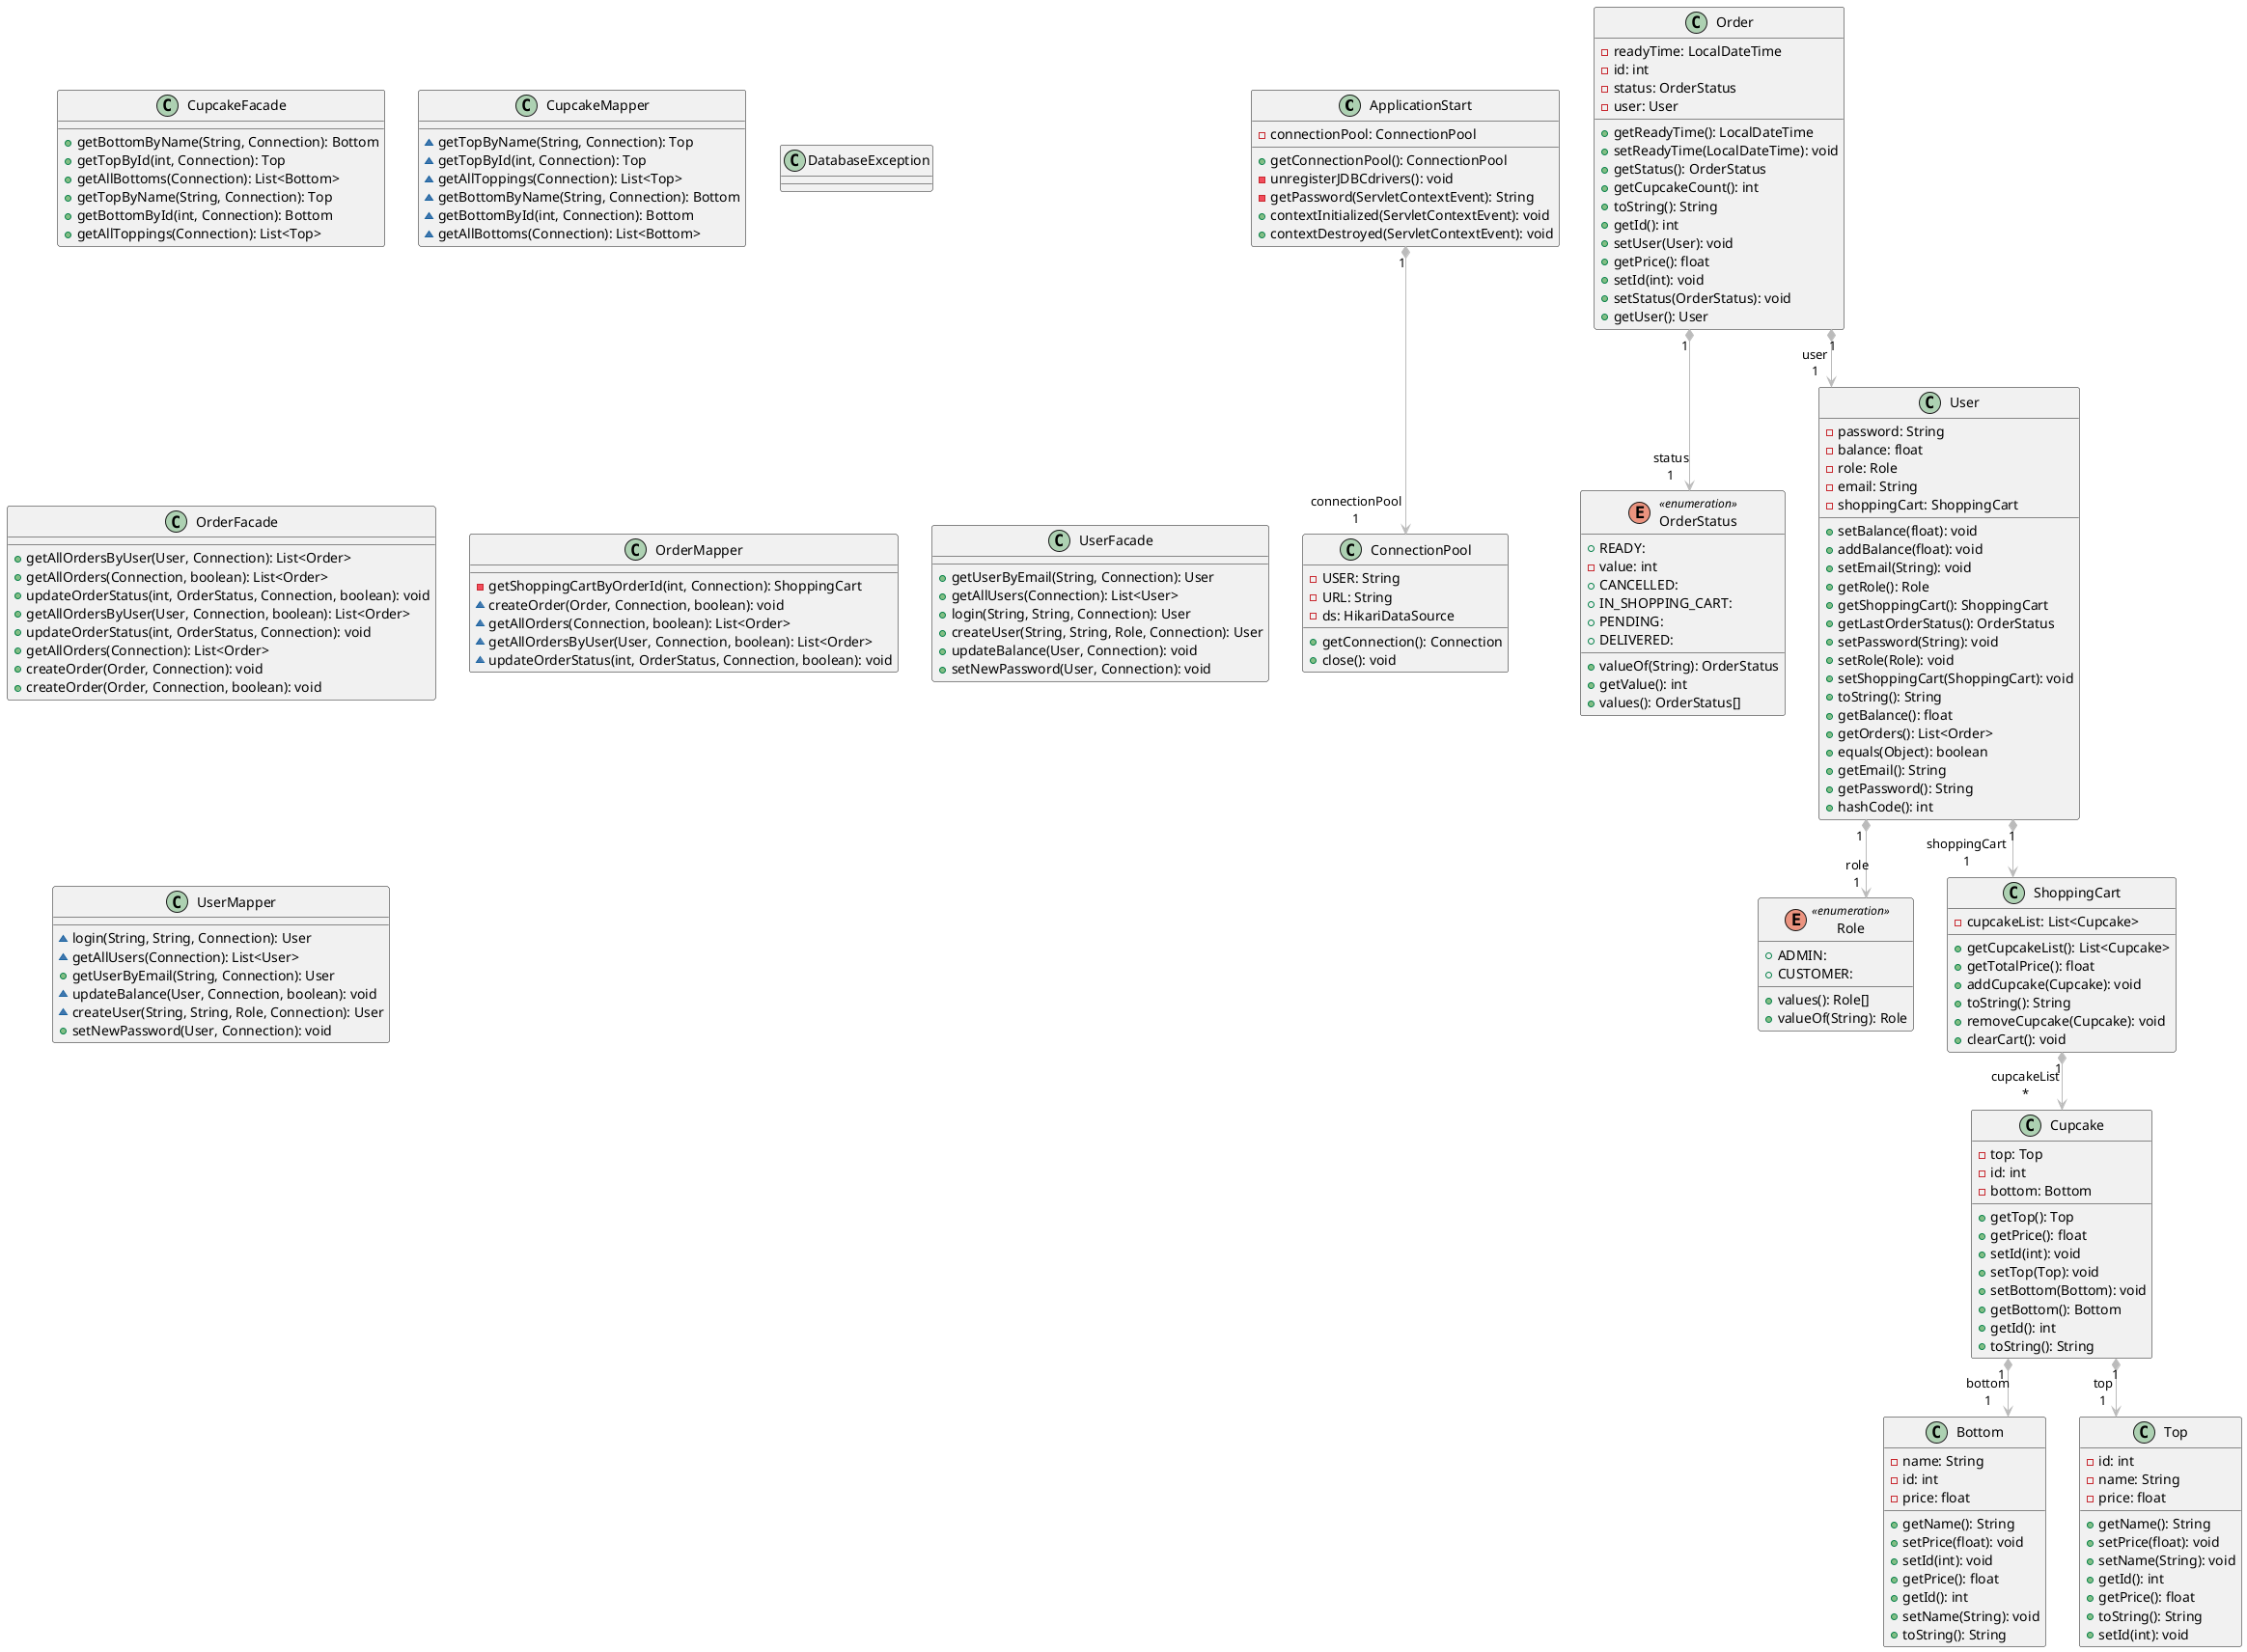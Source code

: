 @startuml

top to bottom direction
skinparam linetype ortho

class ApplicationStart {
  - connectionPool: ConnectionPool
  + getConnectionPool(): ConnectionPool
  - unregisterJDBCdrivers(): void
  - getPassword(ServletContextEvent): String
  + contextInitialized(ServletContextEvent): void
  + contextDestroyed(ServletContextEvent): void
}

class Bottom {
  - name: String
  - id: int
  - price: float
  + getName(): String
  + setPrice(float): void
  + setId(int): void
  + getPrice(): float
  + getId(): int
  + setName(String): void
  + toString(): String
}

class ConnectionPool {
  - USER: String
  - URL: String
  - ds: HikariDataSource
  + getConnection(): Connection
  + close(): void
}

class Cupcake {
  - top: Top
  - id: int
  - bottom: Bottom
  + getTop(): Top
  + getPrice(): float
  + setId(int): void
  + setTop(Top): void
  + setBottom(Bottom): void
  + getBottom(): Bottom
  + getId(): int
  + toString(): String
}

class CupcakeFacade {
  + getBottomByName(String, Connection): Bottom
  + getTopById(int, Connection): Top
  + getAllBottoms(Connection): List<Bottom>
  + getTopByName(String, Connection): Top
  + getBottomById(int, Connection): Bottom
  + getAllToppings(Connection): List<Top>
}

class CupcakeMapper {
  ~ getTopByName(String, Connection): Top
  ~ getTopById(int, Connection): Top
  ~ getAllToppings(Connection): List<Top>
  ~ getBottomByName(String, Connection): Bottom
  ~ getBottomById(int, Connection): Bottom
  ~ getAllBottoms(Connection): List<Bottom>
}

class DatabaseException

class Order {
  - readyTime: LocalDateTime
  - id: int
  - status: OrderStatus
  - user: User
  + getReadyTime(): LocalDateTime
  + setReadyTime(LocalDateTime): void
  + getStatus(): OrderStatus
  + getCupcakeCount(): int
  + toString(): String
  + getId(): int
  + setUser(User): void
  + getPrice(): float
  + setId(int): void
  + setStatus(OrderStatus): void
  + getUser(): User
}

class OrderFacade {
  + getAllOrdersByUser(User, Connection): List<Order>
  + getAllOrders(Connection, boolean): List<Order>
  + updateOrderStatus(int, OrderStatus, Connection, boolean): void
  + getAllOrdersByUser(User, Connection, boolean): List<Order>
  + updateOrderStatus(int, OrderStatus, Connection): void
  + getAllOrders(Connection): List<Order>
  + createOrder(Order, Connection): void
  + createOrder(Order, Connection, boolean): void
}

class OrderMapper {
  - getShoppingCartByOrderId(int, Connection): ShoppingCart
  ~ createOrder(Order, Connection, boolean): void
  ~ getAllOrders(Connection, boolean): List<Order>
  ~ getAllOrdersByUser(User, Connection, boolean): List<Order>
  ~ updateOrderStatus(int, OrderStatus, Connection, boolean): void
}

enum OrderStatus << enumeration >> {
  + READY:
  - value: int
  + CANCELLED:
  + IN_SHOPPING_CART:
  + PENDING:
  + DELIVERED:
  + valueOf(String): OrderStatus
  + getValue(): int
  + values(): OrderStatus[]
}

enum Role << enumeration >> {
  + ADMIN:
  + CUSTOMER:
  + values(): Role[]
  + valueOf(String): Role
}

class ShoppingCart {
  - cupcakeList: List<Cupcake>
  + getCupcakeList(): List<Cupcake>
  + getTotalPrice(): float
  + addCupcake(Cupcake): void
  + toString(): String
  + removeCupcake(Cupcake): void
  + clearCart(): void
}

class Top {
  - id: int
  - name: String
  - price: float
  + getName(): String
  + setPrice(float): void
  + setName(String): void
  + getId(): int
  + getPrice(): float
  + toString(): String
  + setId(int): void
}

class User {
  - password: String
  - balance: float
  - role: Role
  - email: String
  - shoppingCart: ShoppingCart
  + setBalance(float): void
  + addBalance(float): void
  + setEmail(String): void
  + getRole(): Role
  + getShoppingCart(): ShoppingCart
  + getLastOrderStatus(): OrderStatus
  + setPassword(String): void
  + setRole(Role): void
  + setShoppingCart(ShoppingCart): void
  + toString(): String
  + getBalance(): float
  + getOrders(): List<Order>
  + equals(Object): boolean
  + getEmail(): String
  + getPassword(): String
  + hashCode(): int
}

class UserFacade {
  + getUserByEmail(String, Connection): User
  + getAllUsers(Connection): List<User>
  + login(String, String, Connection): User
  + createUser(String, String, Role, Connection): User
  + updateBalance(User, Connection): void
  + setNewPassword(User, Connection): void
}

class UserMapper {
  ~ login(String, String, Connection): User
  ~ getAllUsers(Connection): List<User>
  + getUserByEmail(String, Connection): User
  ~ updateBalance(User, Connection, boolean): void
  ~ createUser(String, String, Role, Connection): User
  + setNewPassword(User, Connection): void
}

ApplicationStart   "1" *-[#bbbbbb,plain]-> "connectionPool\n1" ConnectionPool
Cupcake            "1" *-[#bbbbbb,plain]-> "bottom\n1" Bottom
Cupcake            "1" *-[#bbbbbb,plain]-> "top\n1" Top
Order              "1" *-[#bbbbbb,plain]-> "status\n1" OrderStatus
Order              "1" *-[#bbbbbb,plain]-> "user\n1" User
ShoppingCart       "1" *-[#bbbbbb,plain]-> "cupcakeList\n*" Cupcake
User               "1" *-[#bbbbbb,plain]-> "role\n1" Role
User               "1" *-[#bbbbbb,plain]-> "shoppingCart\n1" ShoppingCart

@enduml